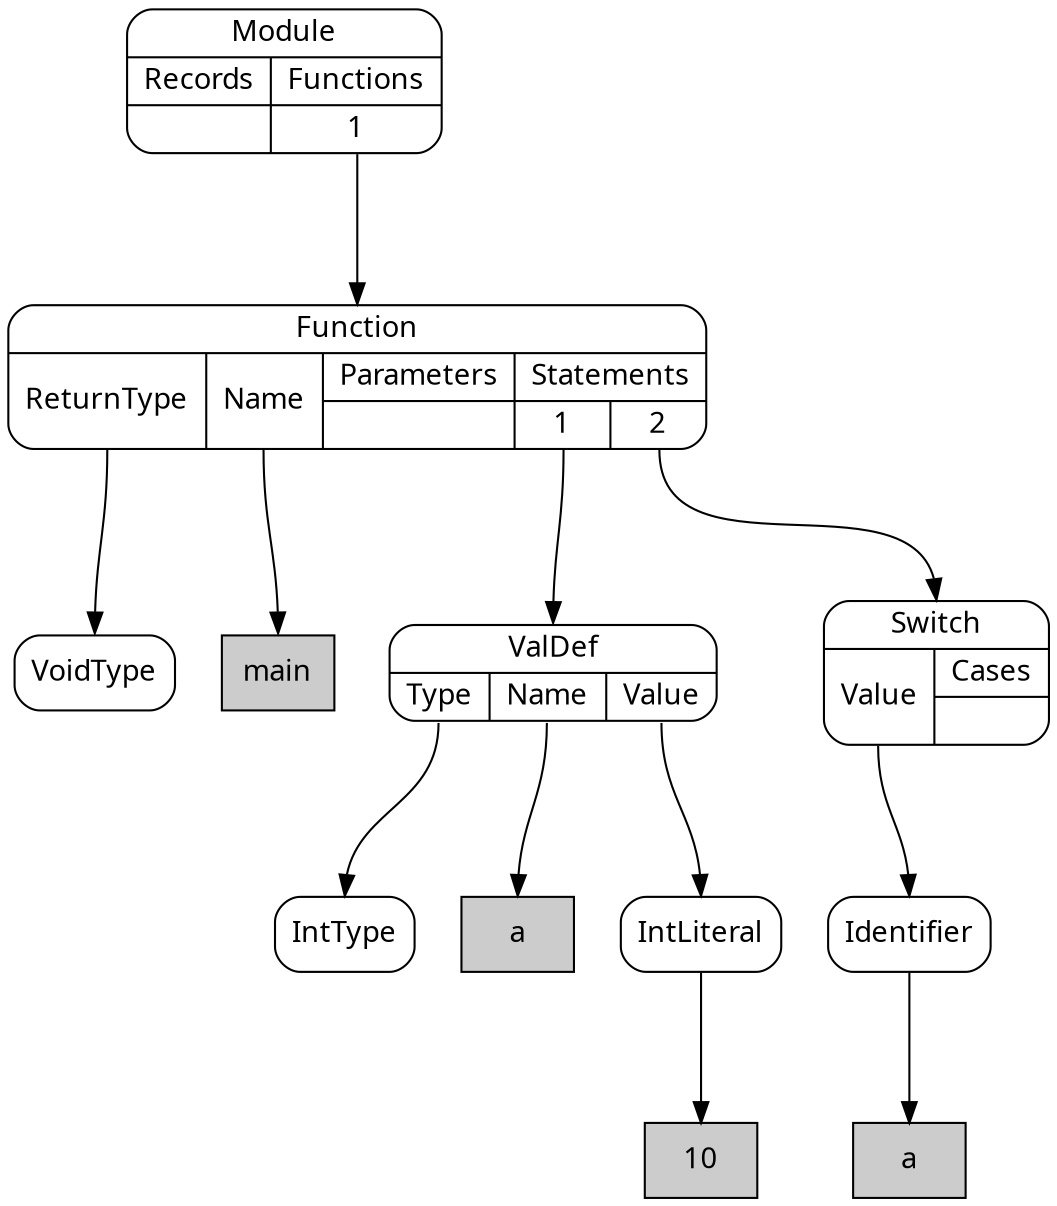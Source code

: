 digraph {
node [shape=Mrecord, style=filled, fillcolor=white, fontname="Calibri"];
graph [ordering=out, nodesep=0.3, ranksep=1];

# SimpleNode VoidType
node0 [label="VoidType", tooltip="VoidType"]

# DeclarationLiteral main
node1 [shape=box, label="main", fillcolor="#cccccc", tooltip="main"]

# SimpleNode IntType
node2 [label="IntType", tooltip="IntType"]

# DeclarationLiteral a
node3 [shape=box, label="a", fillcolor="#cccccc", tooltip="a"]

# Literal 10
node4 [shape=box, label="10", fillcolor="#cccccc", tooltip="10"]

# SimpleNode IntLiteral
node5:s -> node4:n
node5 [label="IntLiteral", tooltip="IntLiteral"]

# PortNode ValDef
node6:p0:s -> node2:n
node6:p1:s -> node3:n
node6:p2:s -> node5:n
node6 [label="{ValDef|{<p0>Type|<p1>Name|<p2>Value}}", tooltip="ValDef"]

# ReferenceLiteral a
node7 [shape=box, label="a", fillcolor="#cccccc", tooltip="a"]

# SimpleNode Identifier
node8:s -> node7:n
node8 [label="Identifier", tooltip="Identifier"]

# PortNode Switch
node9:p0:s -> node8:n
node9 [label="{Switch|{<p0>Value|{Cases|{}}}}", tooltip="Switch"]

# PortNode Function
node10:p0:s -> node0:n
node10:p1:s -> node1:n
node10:p3_0:s -> node6:n
node10:p3_1:s -> node9:n
node10 [label="{Function|{<p0>ReturnType|<p1>Name|{Parameters|{}}|{Statements|{<p3_0>1|<p3_1>2}}}}", tooltip="Function"]

# PortNode Module
node11:p1_0:s -> node10:n
node11 [label="{Module|{{Records|{}}|{Functions|{<p1_0>1}}}}", tooltip="Module"]

}
